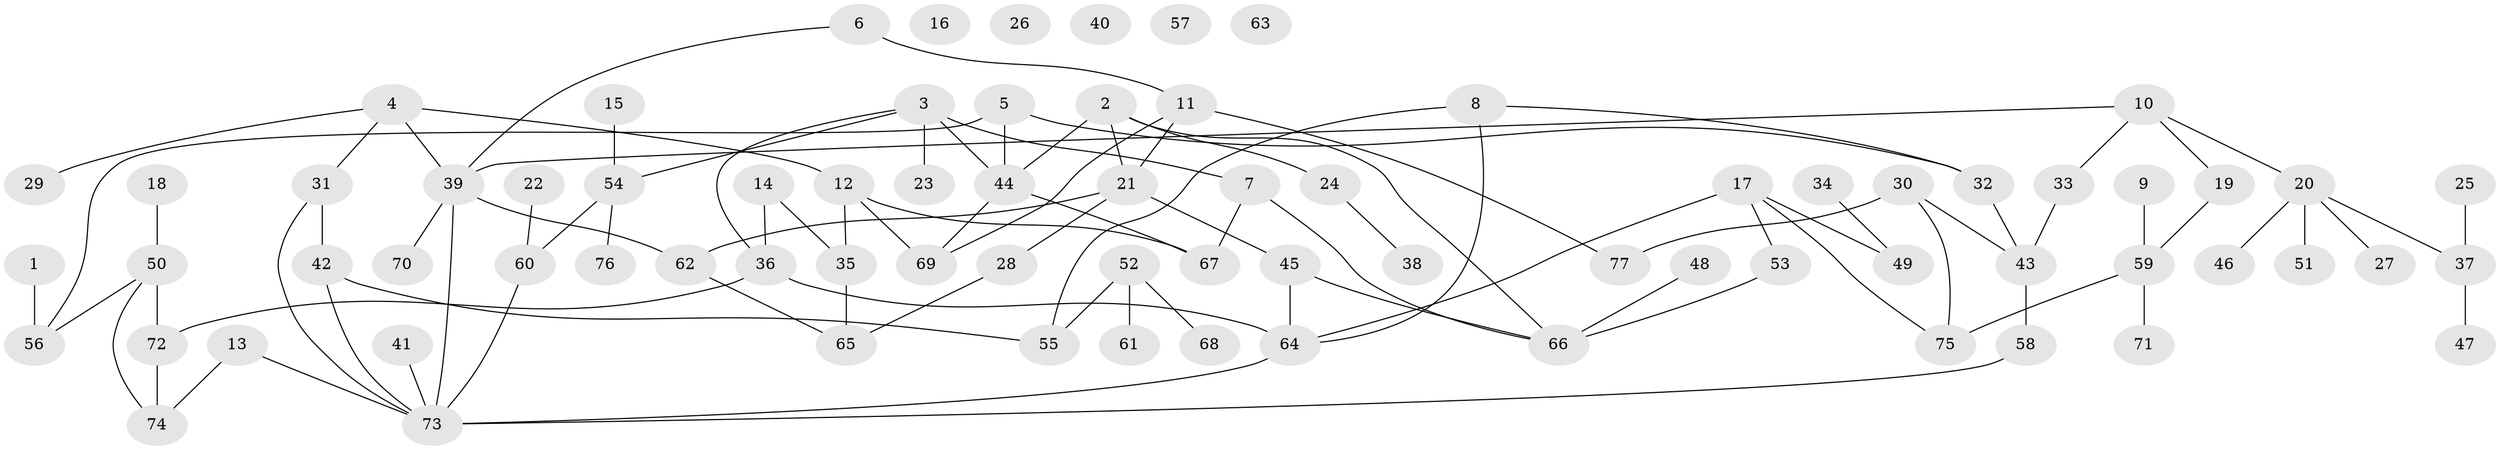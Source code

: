 // coarse degree distribution, {1: 0.3684210526315789, 3: 0.21052631578947367, 6: 0.05263157894736842, 4: 0.05263157894736842, 7: 0.05263157894736842, 8: 0.05263157894736842, 2: 0.10526315789473684, 5: 0.10526315789473684}
// Generated by graph-tools (version 1.1) at 2025/35/03/04/25 23:35:49]
// undirected, 77 vertices, 97 edges
graph export_dot {
  node [color=gray90,style=filled];
  1;
  2;
  3;
  4;
  5;
  6;
  7;
  8;
  9;
  10;
  11;
  12;
  13;
  14;
  15;
  16;
  17;
  18;
  19;
  20;
  21;
  22;
  23;
  24;
  25;
  26;
  27;
  28;
  29;
  30;
  31;
  32;
  33;
  34;
  35;
  36;
  37;
  38;
  39;
  40;
  41;
  42;
  43;
  44;
  45;
  46;
  47;
  48;
  49;
  50;
  51;
  52;
  53;
  54;
  55;
  56;
  57;
  58;
  59;
  60;
  61;
  62;
  63;
  64;
  65;
  66;
  67;
  68;
  69;
  70;
  71;
  72;
  73;
  74;
  75;
  76;
  77;
  1 -- 56;
  2 -- 21;
  2 -- 24;
  2 -- 44;
  2 -- 66;
  3 -- 7;
  3 -- 23;
  3 -- 36;
  3 -- 44;
  3 -- 54;
  4 -- 12;
  4 -- 29;
  4 -- 31;
  4 -- 39;
  5 -- 32;
  5 -- 44;
  5 -- 56;
  6 -- 11;
  6 -- 39;
  7 -- 66;
  7 -- 67;
  8 -- 32;
  8 -- 55;
  8 -- 64;
  9 -- 59;
  10 -- 19;
  10 -- 20;
  10 -- 33;
  10 -- 39;
  11 -- 21;
  11 -- 69;
  11 -- 77;
  12 -- 35;
  12 -- 67;
  12 -- 69;
  13 -- 73;
  13 -- 74;
  14 -- 35;
  14 -- 36;
  15 -- 54;
  17 -- 49;
  17 -- 53;
  17 -- 64;
  17 -- 75;
  18 -- 50;
  19 -- 59;
  20 -- 27;
  20 -- 37;
  20 -- 46;
  20 -- 51;
  21 -- 28;
  21 -- 45;
  21 -- 62;
  22 -- 60;
  24 -- 38;
  25 -- 37;
  28 -- 65;
  30 -- 43;
  30 -- 75;
  30 -- 77;
  31 -- 42;
  31 -- 73;
  32 -- 43;
  33 -- 43;
  34 -- 49;
  35 -- 65;
  36 -- 64;
  36 -- 72;
  37 -- 47;
  39 -- 62;
  39 -- 70;
  39 -- 73;
  41 -- 73;
  42 -- 55;
  42 -- 73;
  43 -- 58;
  44 -- 67;
  44 -- 69;
  45 -- 64;
  45 -- 66;
  48 -- 66;
  50 -- 56;
  50 -- 72;
  50 -- 74;
  52 -- 55;
  52 -- 61;
  52 -- 68;
  53 -- 66;
  54 -- 60;
  54 -- 76;
  58 -- 73;
  59 -- 71;
  59 -- 75;
  60 -- 73;
  62 -- 65;
  64 -- 73;
  72 -- 74;
}
